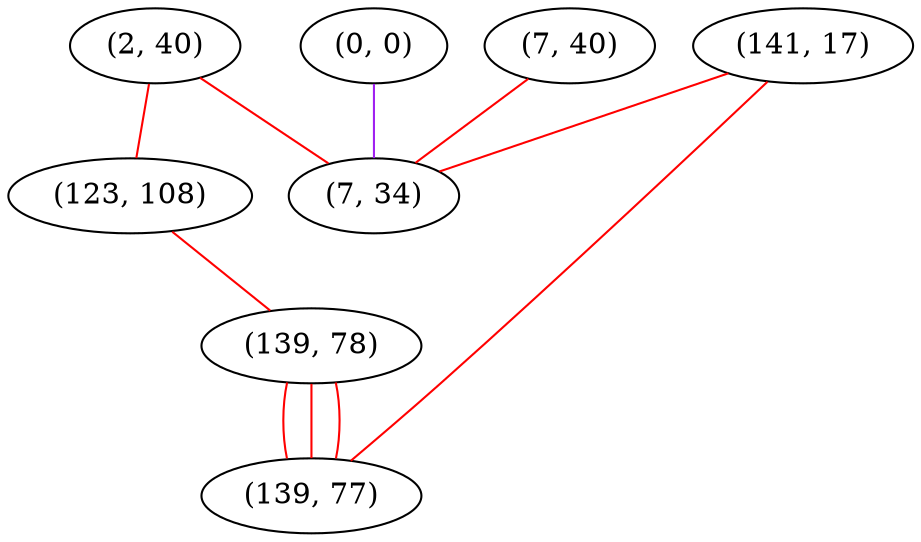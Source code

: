 graph "" {
"(0, 0)";
"(2, 40)";
"(123, 108)";
"(141, 17)";
"(139, 78)";
"(7, 40)";
"(7, 34)";
"(139, 77)";
"(0, 0)" -- "(7, 34)"  [color=purple, key=0, weight=4];
"(2, 40)" -- "(123, 108)"  [color=red, key=0, weight=1];
"(2, 40)" -- "(7, 34)"  [color=red, key=0, weight=1];
"(123, 108)" -- "(139, 78)"  [color=red, key=0, weight=1];
"(141, 17)" -- "(7, 34)"  [color=red, key=0, weight=1];
"(141, 17)" -- "(139, 77)"  [color=red, key=0, weight=1];
"(139, 78)" -- "(139, 77)"  [color=red, key=0, weight=1];
"(139, 78)" -- "(139, 77)"  [color=red, key=1, weight=1];
"(139, 78)" -- "(139, 77)"  [color=red, key=2, weight=1];
"(7, 40)" -- "(7, 34)"  [color=red, key=0, weight=1];
}
